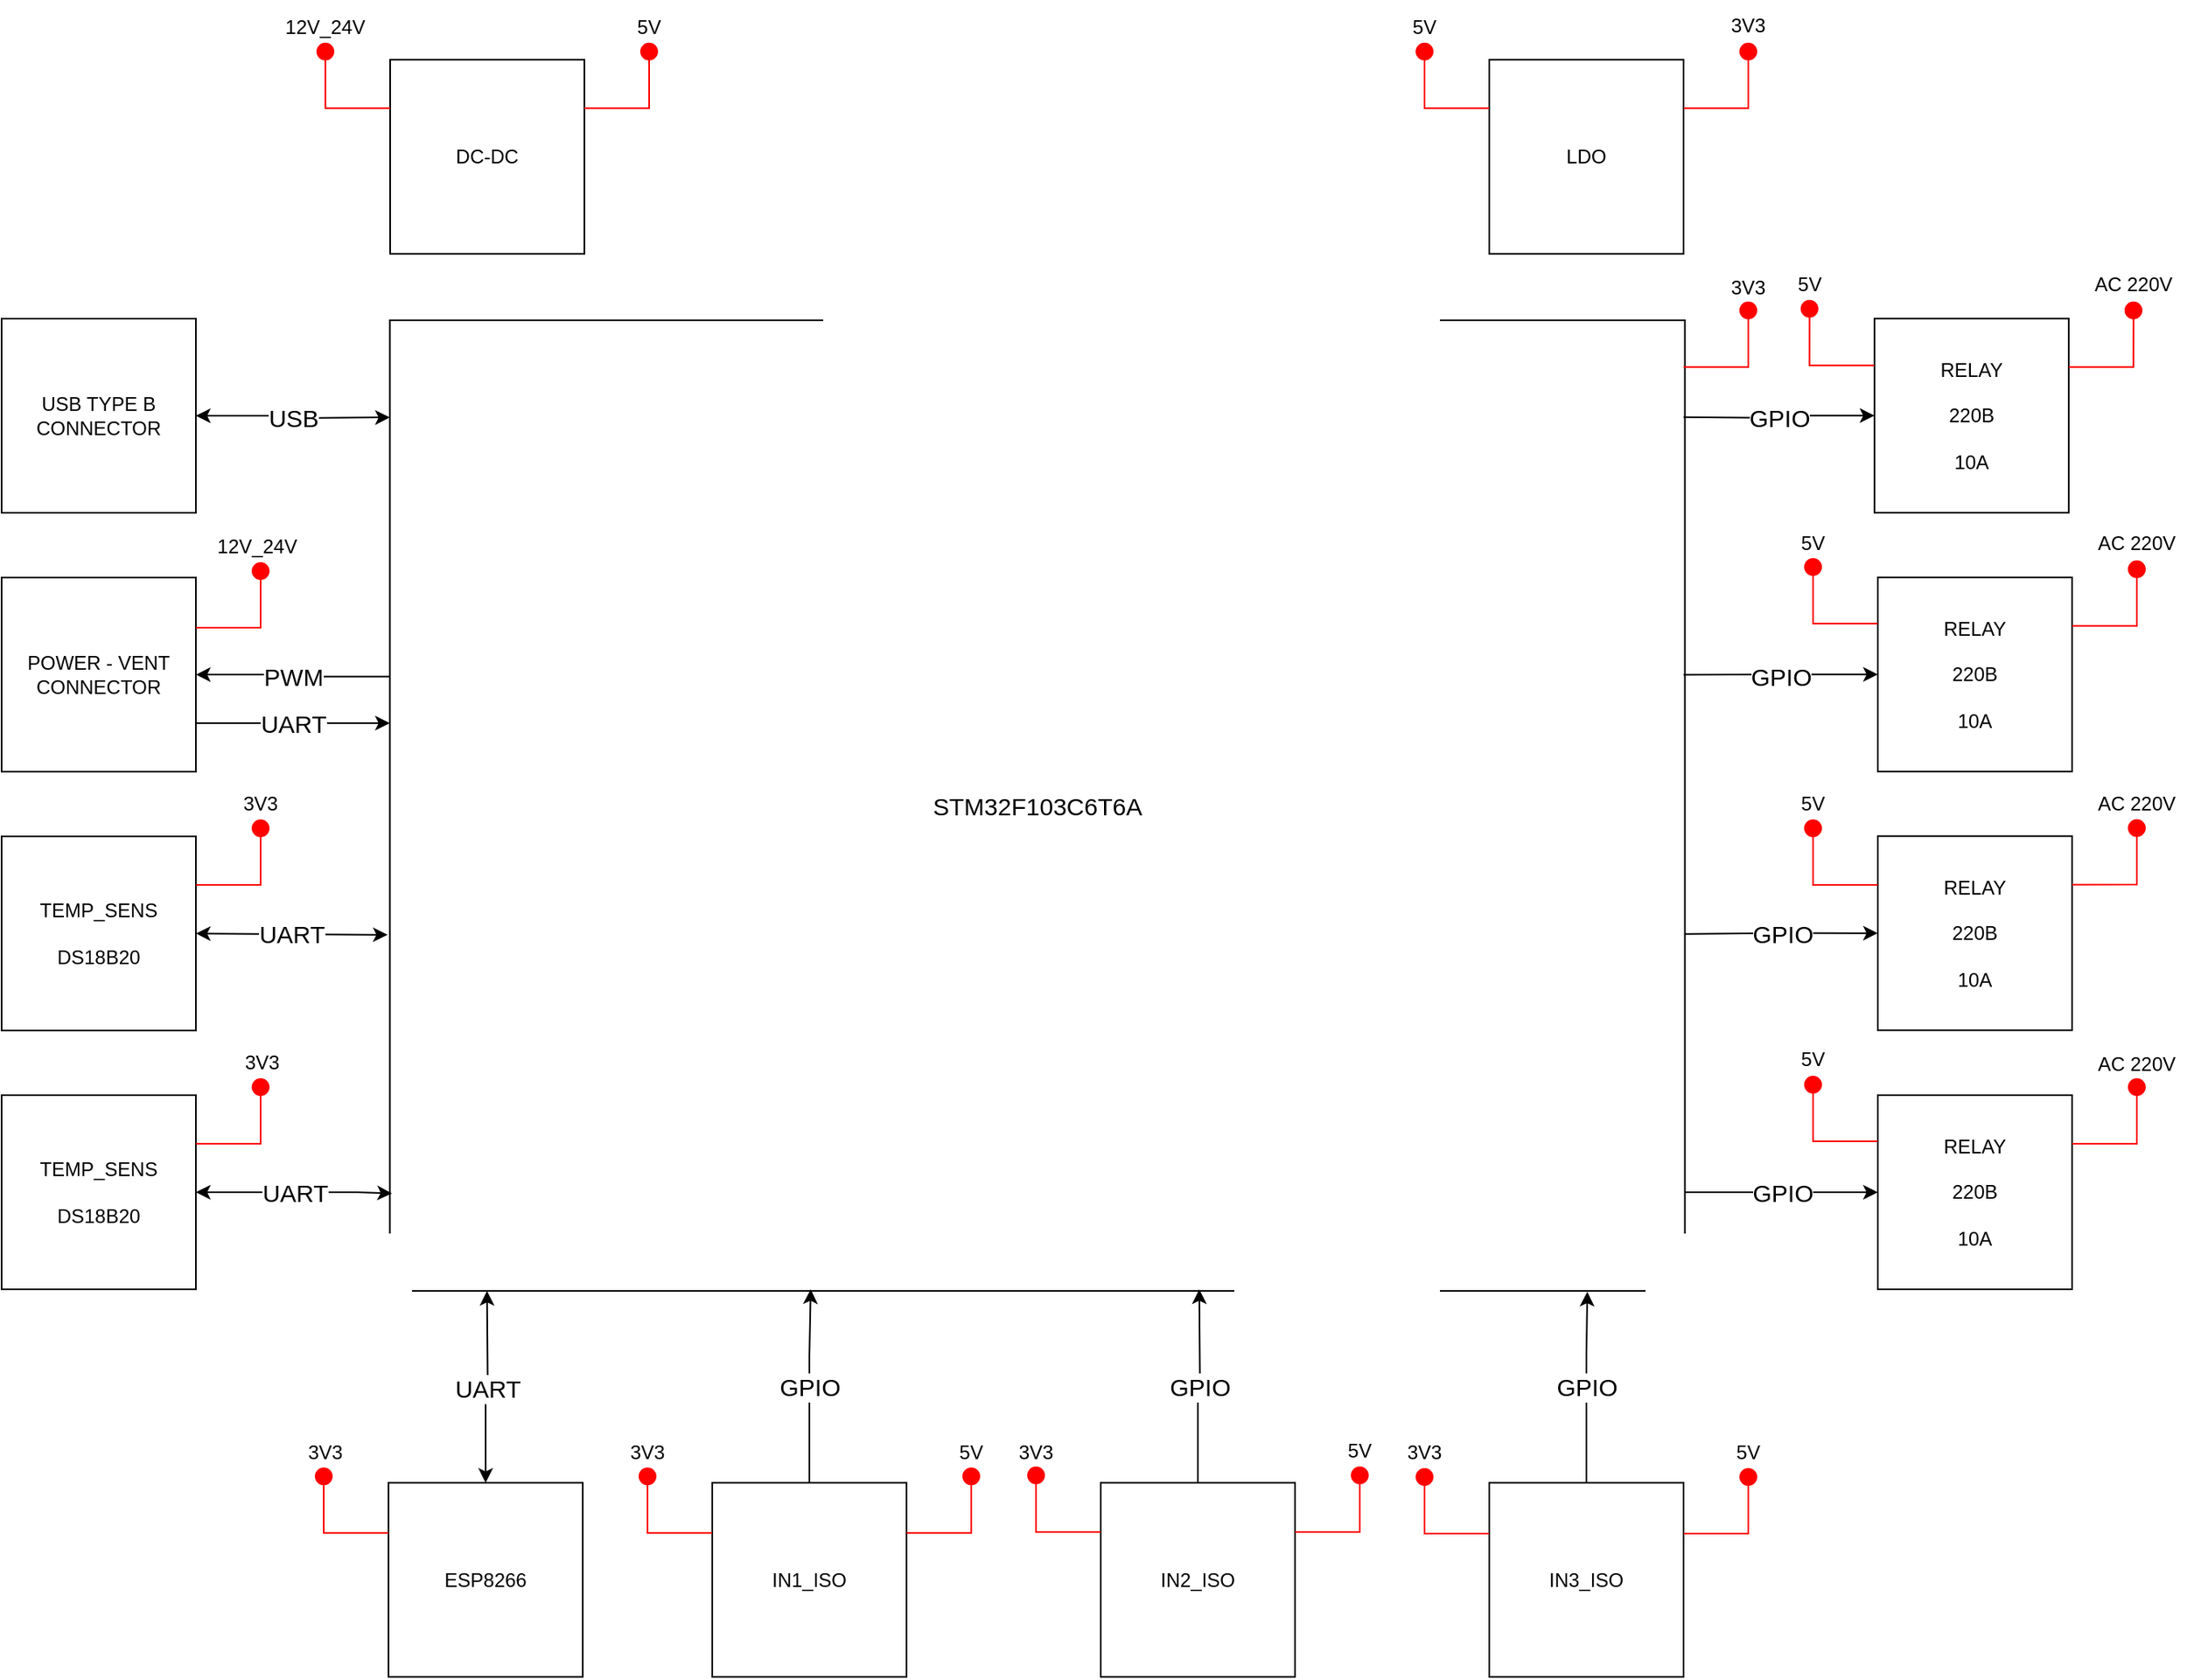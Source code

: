 <mxfile version="20.4.2" type="device"><diagram id="Ssp_M313kuWaiaIl4EEf" name="Страница 1"><mxGraphModel dx="1730" dy="855" grid="1" gridSize="10" guides="1" tooltips="1" connect="1" arrows="1" fold="1" page="1" pageScale="1" pageWidth="827" pageHeight="1169" math="0" shadow="0"><root><mxCell id="0"/><mxCell id="1" parent="0"/><mxCell id="TNRMfxniC4yAMkWLHZtU-1" value="STM32F103C6T6A" style="rounded=0;whiteSpace=wrap;html=1;fontSize=15;" parent="1" vertex="1"><mxGeometry x="349.82" y="241" width="800" height="600" as="geometry"/></mxCell><mxCell id="TNRMfxniC4yAMkWLHZtU-107" value="UART" style="edgeStyle=orthogonalEdgeStyle;rounded=0;orthogonalLoop=1;jettySize=auto;html=1;exitX=1;exitY=0.75;exitDx=0;exitDy=0;strokeColor=#000000;fontSize=15;startArrow=none;startFill=0;endArrow=classic;endFill=1;" parent="1" source="TNRMfxniC4yAMkWLHZtU-19" edge="1"><mxGeometry relative="1" as="geometry"><mxPoint x="349.82" y="490" as="targetPoint"/></mxGeometry></mxCell><mxCell id="TNRMfxniC4yAMkWLHZtU-19" value="POWER - VENT CONNECTOR" style="rounded=0;whiteSpace=wrap;html=1;" parent="1" vertex="1"><mxGeometry x="110" y="400.03" width="120" height="120" as="geometry"/></mxCell><mxCell id="TNRMfxniC4yAMkWLHZtU-20" style="edgeStyle=orthogonalEdgeStyle;rounded=0;orthogonalLoop=1;jettySize=auto;html=1;exitX=1;exitY=0.25;exitDx=0;exitDy=0;startArrow=none;startFill=0;endArrow=none;endFill=0;strokeColor=#FF0000;" parent="1" edge="1"><mxGeometry relative="1" as="geometry"><mxPoint x="270" y="401.03" as="targetPoint"/><mxPoint x="230" y="431.03" as="sourcePoint"/><Array as="points"><mxPoint x="270" y="431.03"/></Array></mxGeometry></mxCell><mxCell id="TNRMfxniC4yAMkWLHZtU-21" value="" style="ellipse;whiteSpace=wrap;html=1;aspect=fixed;fillColor=#FF0000;strokeColor=#FF0000;" parent="1" vertex="1"><mxGeometry x="265" y="391.03" width="10" height="10" as="geometry"/></mxCell><mxCell id="TNRMfxniC4yAMkWLHZtU-22" value="12V_24V" style="text;html=1;strokeColor=none;fillColor=none;align=center;verticalAlign=middle;whiteSpace=wrap;rounded=0;" parent="1" vertex="1"><mxGeometry x="238" y="366.03" width="60" height="30" as="geometry"/></mxCell><mxCell id="TNRMfxniC4yAMkWLHZtU-23" value="TEMP_SENS&lt;br&gt;&lt;br&gt;DS18B20" style="rounded=0;whiteSpace=wrap;html=1;" parent="1" vertex="1"><mxGeometry x="110" y="560.03" width="120" height="120" as="geometry"/></mxCell><mxCell id="TNRMfxniC4yAMkWLHZtU-24" value="TEMP_SENS&lt;br&gt;&lt;br&gt;DS18B20" style="rounded=0;whiteSpace=wrap;html=1;" parent="1" vertex="1"><mxGeometry x="110" y="720" width="120" height="120" as="geometry"/></mxCell><mxCell id="TNRMfxniC4yAMkWLHZtU-25" value="IN1_ISO" style="rounded=0;whiteSpace=wrap;html=1;" parent="1" vertex="1"><mxGeometry x="549" y="959.6" width="120" height="120" as="geometry"/></mxCell><mxCell id="TNRMfxniC4yAMkWLHZtU-26" value="IN2_ISO" style="rounded=0;whiteSpace=wrap;html=1;" parent="1" vertex="1"><mxGeometry x="789" y="959.6" width="120" height="120" as="geometry"/></mxCell><mxCell id="TNRMfxniC4yAMkWLHZtU-27" value="IN3_ISO" style="rounded=0;whiteSpace=wrap;html=1;" parent="1" vertex="1"><mxGeometry x="1029" y="959.6" width="120" height="120" as="geometry"/></mxCell><mxCell id="TNRMfxniC4yAMkWLHZtU-28" value="USB TYPE B CONNECTOR" style="rounded=0;whiteSpace=wrap;html=1;" parent="1" vertex="1"><mxGeometry x="110" y="240" width="120" height="120" as="geometry"/></mxCell><mxCell id="TNRMfxniC4yAMkWLHZtU-68" value="GPIO" style="edgeStyle=orthogonalEdgeStyle;rounded=0;orthogonalLoop=1;jettySize=auto;html=1;exitX=0;exitY=0.5;exitDx=0;exitDy=0;strokeColor=#000000;fontSize=15;startArrow=classic;startFill=1;endArrow=none;endFill=0;" parent="1" source="TNRMfxniC4yAMkWLHZtU-33" edge="1"><mxGeometry relative="1" as="geometry"><mxPoint x="1149" y="300.89" as="targetPoint"/></mxGeometry></mxCell><mxCell id="TNRMfxniC4yAMkWLHZtU-33" value="RELAY&lt;br&gt;&lt;br&gt;220B&lt;br&gt;&lt;br&gt;10A" style="rounded=0;whiteSpace=wrap;html=1;" parent="1" vertex="1"><mxGeometry x="1266.94" y="239.92" width="120" height="120" as="geometry"/></mxCell><mxCell id="TNRMfxniC4yAMkWLHZtU-108" value="GPIO" style="edgeStyle=orthogonalEdgeStyle;rounded=0;orthogonalLoop=1;jettySize=auto;html=1;exitX=0;exitY=0.5;exitDx=0;exitDy=0;entryX=1;entryY=0.367;entryDx=0;entryDy=0;entryPerimeter=0;strokeColor=#000000;fontSize=15;startArrow=classic;startFill=1;endArrow=none;endFill=0;" parent="1" source="TNRMfxniC4yAMkWLHZtU-34" edge="1"><mxGeometry relative="1" as="geometry"><mxPoint x="1149" y="460.09" as="targetPoint"/></mxGeometry></mxCell><mxCell id="TNRMfxniC4yAMkWLHZtU-34" value="RELAY&lt;br&gt;&lt;br&gt;220B&lt;br&gt;&lt;br&gt;10A" style="rounded=0;whiteSpace=wrap;html=1;" parent="1" vertex="1"><mxGeometry x="1269" y="399.92" width="120" height="120" as="geometry"/></mxCell><mxCell id="TNRMfxniC4yAMkWLHZtU-35" value="RELAY&lt;br&gt;&lt;br&gt;220B&lt;br&gt;&lt;br&gt;10A" style="rounded=0;whiteSpace=wrap;html=1;" parent="1" vertex="1"><mxGeometry x="1269" y="559.84" width="120" height="120" as="geometry"/></mxCell><mxCell id="TNRMfxniC4yAMkWLHZtU-36" value="RELAY&lt;br&gt;&lt;br&gt;220B&lt;br&gt;&lt;br&gt;10A" style="rounded=0;whiteSpace=wrap;html=1;" parent="1" vertex="1"><mxGeometry x="1269" y="720" width="120" height="120" as="geometry"/></mxCell><mxCell id="TNRMfxniC4yAMkWLHZtU-41" style="edgeStyle=orthogonalEdgeStyle;rounded=0;orthogonalLoop=1;jettySize=auto;html=1;exitX=1;exitY=0.25;exitDx=0;exitDy=0;startArrow=none;startFill=0;endArrow=none;endFill=0;strokeColor=#FF0000;" parent="1" edge="1"><mxGeometry relative="1" as="geometry"><mxPoint x="1189.0" y="239.89" as="targetPoint"/><mxPoint x="1149.0" y="269.89" as="sourcePoint"/><Array as="points"><mxPoint x="1189" y="269.89"/></Array></mxGeometry></mxCell><mxCell id="TNRMfxniC4yAMkWLHZtU-42" value="" style="ellipse;whiteSpace=wrap;html=1;aspect=fixed;fillColor=#FF0000;strokeColor=#FF0000;" parent="1" vertex="1"><mxGeometry x="1184" y="229.89" width="10" height="10" as="geometry"/></mxCell><mxCell id="TNRMfxniC4yAMkWLHZtU-43" value="3V3" style="text;html=1;strokeColor=none;fillColor=none;align=center;verticalAlign=middle;whiteSpace=wrap;rounded=0;" parent="1" vertex="1"><mxGeometry x="1159" y="205.89" width="60" height="30" as="geometry"/></mxCell><mxCell id="TNRMfxniC4yAMkWLHZtU-44" style="edgeStyle=orthogonalEdgeStyle;rounded=0;orthogonalLoop=1;jettySize=auto;html=1;exitX=1;exitY=0.25;exitDx=0;exitDy=0;startArrow=none;startFill=0;endArrow=none;endFill=0;strokeColor=#FF0000;" parent="1" edge="1"><mxGeometry relative="1" as="geometry"><mxPoint x="1426.94" y="239.89" as="targetPoint"/><mxPoint x="1386.94" y="269.89" as="sourcePoint"/><Array as="points"><mxPoint x="1426.94" y="269.89"/></Array></mxGeometry></mxCell><mxCell id="TNRMfxniC4yAMkWLHZtU-45" value="" style="ellipse;whiteSpace=wrap;html=1;aspect=fixed;fillColor=#FF0000;strokeColor=#FF0000;" parent="1" vertex="1"><mxGeometry x="1421.94" y="229.89" width="10" height="10" as="geometry"/></mxCell><mxCell id="TNRMfxniC4yAMkWLHZtU-46" value="AC 220V" style="text;html=1;strokeColor=none;fillColor=none;align=center;verticalAlign=middle;whiteSpace=wrap;rounded=0;" parent="1" vertex="1"><mxGeometry x="1396.94" y="203.89" width="60" height="30" as="geometry"/></mxCell><mxCell id="TNRMfxniC4yAMkWLHZtU-47" style="edgeStyle=orthogonalEdgeStyle;rounded=0;orthogonalLoop=1;jettySize=auto;html=1;exitX=1;exitY=0.25;exitDx=0;exitDy=0;startArrow=none;startFill=0;endArrow=none;endFill=0;strokeColor=#FF0000;" parent="1" edge="1"><mxGeometry relative="1" as="geometry"><mxPoint x="1429" y="399.92" as="targetPoint"/><mxPoint x="1389" y="429.92" as="sourcePoint"/><Array as="points"><mxPoint x="1429" y="429.92"/></Array></mxGeometry></mxCell><mxCell id="TNRMfxniC4yAMkWLHZtU-48" value="" style="ellipse;whiteSpace=wrap;html=1;aspect=fixed;fillColor=#FF0000;strokeColor=#FF0000;" parent="1" vertex="1"><mxGeometry x="1424" y="389.92" width="10" height="10" as="geometry"/></mxCell><mxCell id="TNRMfxniC4yAMkWLHZtU-49" value="AC 220V" style="text;html=1;strokeColor=none;fillColor=none;align=center;verticalAlign=middle;whiteSpace=wrap;rounded=0;" parent="1" vertex="1"><mxGeometry x="1399" y="363.92" width="60" height="30" as="geometry"/></mxCell><mxCell id="TNRMfxniC4yAMkWLHZtU-50" style="edgeStyle=orthogonalEdgeStyle;rounded=0;orthogonalLoop=1;jettySize=auto;html=1;exitX=1;exitY=0.25;exitDx=0;exitDy=0;startArrow=none;startFill=0;endArrow=none;endFill=0;strokeColor=#FF0000;" parent="1" edge="1"><mxGeometry relative="1" as="geometry"><mxPoint x="1429" y="720" as="targetPoint"/><mxPoint x="1389" y="750" as="sourcePoint"/><Array as="points"><mxPoint x="1429" y="750"/></Array></mxGeometry></mxCell><mxCell id="TNRMfxniC4yAMkWLHZtU-51" value="" style="ellipse;whiteSpace=wrap;html=1;aspect=fixed;fillColor=#FF0000;strokeColor=#FF0000;" parent="1" vertex="1"><mxGeometry x="1424" y="710" width="10" height="10" as="geometry"/></mxCell><mxCell id="TNRMfxniC4yAMkWLHZtU-52" value="AC 220V" style="text;html=1;strokeColor=none;fillColor=none;align=center;verticalAlign=middle;whiteSpace=wrap;rounded=0;" parent="1" vertex="1"><mxGeometry x="1399" y="686" width="60" height="30" as="geometry"/></mxCell><mxCell id="TNRMfxniC4yAMkWLHZtU-53" style="edgeStyle=orthogonalEdgeStyle;rounded=0;orthogonalLoop=1;jettySize=auto;html=1;exitX=1;exitY=0.25;exitDx=0;exitDy=0;startArrow=none;startFill=0;endArrow=none;endFill=0;strokeColor=#FF0000;" parent="1" edge="1"><mxGeometry relative="1" as="geometry"><mxPoint x="1429" y="559.84" as="targetPoint"/><mxPoint x="1389" y="589.84" as="sourcePoint"/><Array as="points"><mxPoint x="1429" y="589.84"/></Array></mxGeometry></mxCell><mxCell id="TNRMfxniC4yAMkWLHZtU-54" value="" style="ellipse;whiteSpace=wrap;html=1;aspect=fixed;fillColor=#FF0000;strokeColor=#FF0000;" parent="1" vertex="1"><mxGeometry x="1424" y="549.84" width="10" height="10" as="geometry"/></mxCell><mxCell id="TNRMfxniC4yAMkWLHZtU-55" value="AC 220V" style="text;html=1;strokeColor=none;fillColor=none;align=center;verticalAlign=middle;whiteSpace=wrap;rounded=0;" parent="1" vertex="1"><mxGeometry x="1399" y="524.84" width="60" height="30" as="geometry"/></mxCell><mxCell id="TNRMfxniC4yAMkWLHZtU-56" style="edgeStyle=orthogonalEdgeStyle;rounded=0;orthogonalLoop=1;jettySize=auto;html=1;exitX=1;exitY=0.25;exitDx=0;exitDy=0;startArrow=none;startFill=0;endArrow=none;endFill=0;strokeColor=#FF0000;" parent="1" edge="1"><mxGeometry relative="1" as="geometry"><mxPoint x="270.0" y="560.03" as="targetPoint"/><mxPoint x="230.0" y="590.03" as="sourcePoint"/><Array as="points"><mxPoint x="270" y="590.03"/></Array></mxGeometry></mxCell><mxCell id="TNRMfxniC4yAMkWLHZtU-57" value="" style="ellipse;whiteSpace=wrap;html=1;aspect=fixed;fillColor=#FF0000;strokeColor=#FF0000;" parent="1" vertex="1"><mxGeometry x="265" y="550.03" width="10" height="10" as="geometry"/></mxCell><mxCell id="TNRMfxniC4yAMkWLHZtU-58" value="3V3" style="text;html=1;strokeColor=none;fillColor=none;align=center;verticalAlign=middle;whiteSpace=wrap;rounded=0;" parent="1" vertex="1"><mxGeometry x="240" y="525.03" width="60" height="30" as="geometry"/></mxCell><mxCell id="TNRMfxniC4yAMkWLHZtU-59" style="edgeStyle=orthogonalEdgeStyle;rounded=0;orthogonalLoop=1;jettySize=auto;html=1;exitX=1;exitY=0.25;exitDx=0;exitDy=0;startArrow=none;startFill=0;endArrow=none;endFill=0;strokeColor=#FF0000;" parent="1" edge="1"><mxGeometry relative="1" as="geometry"><mxPoint x="270.0" y="719.98" as="targetPoint"/><mxPoint x="230.0" y="749.98" as="sourcePoint"/><Array as="points"><mxPoint x="270" y="749.98"/></Array></mxGeometry></mxCell><mxCell id="TNRMfxniC4yAMkWLHZtU-60" value="" style="ellipse;whiteSpace=wrap;html=1;aspect=fixed;fillColor=#FF0000;strokeColor=#FF0000;" parent="1" vertex="1"><mxGeometry x="265" y="709.98" width="10" height="10" as="geometry"/></mxCell><mxCell id="TNRMfxniC4yAMkWLHZtU-61" value="3V3" style="text;html=1;strokeColor=none;fillColor=none;align=center;verticalAlign=middle;whiteSpace=wrap;rounded=0;" parent="1" vertex="1"><mxGeometry x="241" y="684.98" width="60" height="30" as="geometry"/></mxCell><mxCell id="TNRMfxniC4yAMkWLHZtU-91" value="LDO" style="rounded=0;whiteSpace=wrap;html=1;" parent="1" vertex="1"><mxGeometry x="1029" y="79.89" width="120" height="120" as="geometry"/></mxCell><mxCell id="TNRMfxniC4yAMkWLHZtU-92" style="edgeStyle=orthogonalEdgeStyle;rounded=0;orthogonalLoop=1;jettySize=auto;html=1;exitX=1;exitY=0.25;exitDx=0;exitDy=0;startArrow=none;startFill=0;endArrow=none;endFill=0;strokeColor=#FF0000;" parent="1" edge="1"><mxGeometry relative="1" as="geometry"><mxPoint x="1189" y="79.89" as="targetPoint"/><mxPoint x="1149" y="109.89" as="sourcePoint"/><Array as="points"><mxPoint x="1189" y="109.89"/></Array></mxGeometry></mxCell><mxCell id="TNRMfxniC4yAMkWLHZtU-93" value="" style="ellipse;whiteSpace=wrap;html=1;aspect=fixed;fillColor=#FF0000;strokeColor=#FF0000;" parent="1" vertex="1"><mxGeometry x="1184" y="69.89" width="10" height="10" as="geometry"/></mxCell><mxCell id="TNRMfxniC4yAMkWLHZtU-94" style="edgeStyle=orthogonalEdgeStyle;rounded=0;orthogonalLoop=1;jettySize=auto;html=1;exitX=0;exitY=0.25;exitDx=0;exitDy=0;startArrow=none;startFill=0;endArrow=none;endFill=0;strokeColor=#FF0000;" parent="1" edge="1"><mxGeometry relative="1" as="geometry"><mxPoint x="989" y="79.89" as="targetPoint"/><mxPoint x="1029" y="109.89" as="sourcePoint"/><Array as="points"><mxPoint x="989" y="109.89"/></Array></mxGeometry></mxCell><mxCell id="TNRMfxniC4yAMkWLHZtU-95" value="" style="ellipse;whiteSpace=wrap;html=1;aspect=fixed;fillColor=#FF0000;strokeColor=#FF0000;" parent="1" vertex="1"><mxGeometry x="984" y="69.89" width="10" height="10" as="geometry"/></mxCell><mxCell id="TNRMfxniC4yAMkWLHZtU-96" value="5V" style="text;html=1;strokeColor=none;fillColor=none;align=center;verticalAlign=middle;whiteSpace=wrap;rounded=0;" parent="1" vertex="1"><mxGeometry x="959" y="44.89" width="60" height="30" as="geometry"/></mxCell><mxCell id="TNRMfxniC4yAMkWLHZtU-97" value="3V3" style="text;html=1;strokeColor=none;fillColor=none;align=center;verticalAlign=middle;whiteSpace=wrap;rounded=0;" parent="1" vertex="1"><mxGeometry x="1159" y="43.89" width="60" height="30" as="geometry"/></mxCell><mxCell id="TNRMfxniC4yAMkWLHZtU-98" value="UART" style="edgeStyle=orthogonalEdgeStyle;rounded=0;orthogonalLoop=1;jettySize=auto;html=1;exitX=1;exitY=0.5;exitDx=0;exitDy=0;entryX=-0.003;entryY=0.136;entryDx=0;entryDy=0;entryPerimeter=0;strokeColor=#000000;fontSize=15;startArrow=classic;startFill=1;endArrow=classic;endFill=1;" parent="1" source="TNRMfxniC4yAMkWLHZtU-23" edge="1"><mxGeometry relative="1" as="geometry"><mxPoint x="269.82" y="621.03" as="sourcePoint"/><mxPoint x="348.5" y="620.87" as="targetPoint"/><Array as="points"><mxPoint x="229.82" y="621"/></Array></mxGeometry></mxCell><mxCell id="TNRMfxniC4yAMkWLHZtU-99" value="UART" style="edgeStyle=orthogonalEdgeStyle;rounded=0;orthogonalLoop=1;jettySize=auto;html=1;exitX=1;exitY=0.5;exitDx=0;exitDy=0;entryX=0.003;entryY=0.863;entryDx=0;entryDy=0;entryPerimeter=0;strokeColor=#000000;fontSize=15;startArrow=classic;startFill=1;endArrow=classic;endFill=1;" parent="1" source="TNRMfxniC4yAMkWLHZtU-24" edge="1"><mxGeometry relative="1" as="geometry"><mxPoint x="269.82" y="781" as="sourcePoint"/><mxPoint x="351.14" y="780.72" as="targetPoint"/><Array as="points"><mxPoint x="329.82" y="781"/></Array></mxGeometry></mxCell><mxCell id="TNRMfxniC4yAMkWLHZtU-100" value="USB" style="edgeStyle=orthogonalEdgeStyle;rounded=0;orthogonalLoop=1;jettySize=auto;html=1;exitX=1;exitY=0.5;exitDx=0;exitDy=0;entryX=0;entryY=0.5;entryDx=0;entryDy=0;strokeColor=#000000;startArrow=classic;startFill=1;endArrow=classic;endFill=1;fontSize=15;" parent="1" source="TNRMfxniC4yAMkWLHZtU-28" edge="1"><mxGeometry relative="1" as="geometry"><mxPoint x="269.82" y="301" as="sourcePoint"/><mxPoint x="349.82" y="301" as="targetPoint"/></mxGeometry></mxCell><mxCell id="TNRMfxniC4yAMkWLHZtU-102" value="GPIO" style="edgeStyle=orthogonalEdgeStyle;rounded=0;orthogonalLoop=1;jettySize=auto;html=1;exitX=0;exitY=0.5;exitDx=0;exitDy=0;entryX=1.002;entryY=0.615;entryDx=0;entryDy=0;entryPerimeter=0;strokeColor=#000000;fontSize=15;startArrow=classic;startFill=1;endArrow=none;endFill=0;" parent="1" edge="1"><mxGeometry relative="1" as="geometry"><mxPoint x="1269" y="619.84" as="sourcePoint"/><mxPoint x="1149.88" y="620.41" as="targetPoint"/><Array as="points"><mxPoint x="1210" y="620.81"/></Array></mxGeometry></mxCell><mxCell id="TNRMfxniC4yAMkWLHZtU-103" value="GPIO" style="edgeStyle=orthogonalEdgeStyle;rounded=0;orthogonalLoop=1;jettySize=auto;html=1;strokeColor=#000000;fontSize=15;startArrow=classic;startFill=1;endArrow=none;endFill=0;exitX=0;exitY=0.5;exitDx=0;exitDy=0;" parent="1" source="TNRMfxniC4yAMkWLHZtU-36" edge="1"><mxGeometry relative="1" as="geometry"><mxPoint x="1269" y="802.89" as="sourcePoint"/><mxPoint x="1149.82" y="780" as="targetPoint"/><Array as="points"><mxPoint x="1152.82" y="780"/></Array></mxGeometry></mxCell><mxCell id="TNRMfxniC4yAMkWLHZtU-106" value="PWM" style="edgeStyle=orthogonalEdgeStyle;rounded=0;orthogonalLoop=1;jettySize=auto;html=1;exitX=1;exitY=0.5;exitDx=0;exitDy=0;strokeColor=#000000;fontSize=15;startArrow=classic;startFill=1;endArrow=none;endFill=0;entryX=0;entryY=0.367;entryDx=0;entryDy=0;entryPerimeter=0;" parent="1" source="TNRMfxniC4yAMkWLHZtU-19" target="TNRMfxniC4yAMkWLHZtU-1" edge="1"><mxGeometry relative="1" as="geometry"><mxPoint x="269.82" y="461.03" as="sourcePoint"/><mxPoint x="339.82" y="481" as="targetPoint"/><Array as="points"/></mxGeometry></mxCell><mxCell id="TNRMfxniC4yAMkWLHZtU-125" value="UART" style="edgeStyle=orthogonalEdgeStyle;rounded=0;orthogonalLoop=1;jettySize=auto;html=1;exitX=0.5;exitY=0;exitDx=0;exitDy=0;entryX=0.25;entryY=1;entryDx=0;entryDy=0;strokeColor=#000000;fontSize=15;startArrow=classic;startFill=1;endArrow=classic;endFill=1;" parent="1" source="TNRMfxniC4yAMkWLHZtU-121" edge="1"><mxGeometry relative="1" as="geometry"><mxPoint x="409.82" y="841" as="targetPoint"/></mxGeometry></mxCell><mxCell id="TNRMfxniC4yAMkWLHZtU-121" value="ESP8266" style="rounded=0;whiteSpace=wrap;html=1;" parent="1" vertex="1"><mxGeometry x="349" y="959.6" width="120" height="120" as="geometry"/></mxCell><mxCell id="TNRMfxniC4yAMkWLHZtU-122" value="GPIO" style="edgeStyle=orthogonalEdgeStyle;rounded=0;orthogonalLoop=1;jettySize=auto;html=1;exitX=0.5;exitY=0;exitDx=0;exitDy=0;strokeColor=#000000;fontSize=15;startArrow=none;startFill=0;endArrow=classic;endFill=1;" parent="1" source="TNRMfxniC4yAMkWLHZtU-25" edge="1"><mxGeometry relative="1" as="geometry"><mxPoint x="609.82" y="920.6" as="sourcePoint"/><mxPoint x="609.82" y="840" as="targetPoint"/><Array as="points"><mxPoint x="608.82" y="881"/><mxPoint x="609.82" y="881"/></Array></mxGeometry></mxCell><mxCell id="TNRMfxniC4yAMkWLHZtU-123" value="GPIO" style="edgeStyle=orthogonalEdgeStyle;rounded=0;orthogonalLoop=1;jettySize=auto;html=1;exitX=0.5;exitY=0;exitDx=0;exitDy=0;entryX=0.5;entryY=1;entryDx=0;entryDy=0;strokeColor=#000000;fontSize=15;startArrow=none;startFill=0;endArrow=classic;endFill=1;" parent="1" source="TNRMfxniC4yAMkWLHZtU-26" edge="1"><mxGeometry relative="1" as="geometry"><mxPoint x="849.82" y="920" as="sourcePoint"/><mxPoint x="849.82" y="840" as="targetPoint"/></mxGeometry></mxCell><mxCell id="TNRMfxniC4yAMkWLHZtU-124" value="GPIO" style="edgeStyle=orthogonalEdgeStyle;rounded=0;orthogonalLoop=1;jettySize=auto;html=1;exitX=0.5;exitY=0;exitDx=0;exitDy=0;entryX=0.863;entryY=1.003;entryDx=0;entryDy=0;entryPerimeter=0;strokeColor=#000000;fontSize=15;startArrow=none;startFill=0;endArrow=classic;endFill=1;" parent="1" source="TNRMfxniC4yAMkWLHZtU-27" edge="1"><mxGeometry relative="1" as="geometry"><mxPoint x="1089.82" y="919.71" as="sourcePoint"/><mxPoint x="1089.54" y="841.51" as="targetPoint"/><Array as="points"><mxPoint x="1088.82" y="881"/></Array></mxGeometry></mxCell><mxCell id="TNRMfxniC4yAMkWLHZtU-126" style="edgeStyle=orthogonalEdgeStyle;rounded=0;orthogonalLoop=1;jettySize=auto;html=1;exitX=0;exitY=0.25;exitDx=0;exitDy=0;startArrow=none;startFill=0;endArrow=none;endFill=0;strokeColor=#FF0000;" parent="1" edge="1"><mxGeometry relative="1" as="geometry"><mxPoint x="309" y="960.6" as="targetPoint"/><mxPoint x="349" y="990.6" as="sourcePoint"/><Array as="points"><mxPoint x="309" y="990.6"/></Array></mxGeometry></mxCell><mxCell id="TNRMfxniC4yAMkWLHZtU-127" value="" style="ellipse;whiteSpace=wrap;html=1;aspect=fixed;fillColor=#FF0000;strokeColor=#FF0000;" parent="1" vertex="1"><mxGeometry x="304" y="950.6" width="10" height="10" as="geometry"/></mxCell><mxCell id="TNRMfxniC4yAMkWLHZtU-128" value="3V3" style="text;html=1;strokeColor=none;fillColor=none;align=center;verticalAlign=middle;whiteSpace=wrap;rounded=0;" parent="1" vertex="1"><mxGeometry x="280" y="925.6" width="60" height="30" as="geometry"/></mxCell><mxCell id="jM6siwwVm3Twn1DbTv4I-2" style="edgeStyle=orthogonalEdgeStyle;rounded=0;orthogonalLoop=1;jettySize=auto;html=1;exitX=0;exitY=0.25;exitDx=0;exitDy=0;startArrow=none;startFill=0;endArrow=none;endFill=0;strokeColor=#FF0000;" parent="1" edge="1"><mxGeometry relative="1" as="geometry"><mxPoint x="509" y="960.6" as="targetPoint"/><mxPoint x="549" y="990.6" as="sourcePoint"/><Array as="points"><mxPoint x="509" y="990.6"/></Array></mxGeometry></mxCell><mxCell id="jM6siwwVm3Twn1DbTv4I-3" value="" style="ellipse;whiteSpace=wrap;html=1;aspect=fixed;fillColor=#FF0000;strokeColor=#FF0000;" parent="1" vertex="1"><mxGeometry x="504" y="950.6" width="10" height="10" as="geometry"/></mxCell><mxCell id="jM6siwwVm3Twn1DbTv4I-4" value="3V3" style="text;html=1;strokeColor=none;fillColor=none;align=center;verticalAlign=middle;whiteSpace=wrap;rounded=0;" parent="1" vertex="1"><mxGeometry x="479" y="925.6" width="60" height="30" as="geometry"/></mxCell><mxCell id="jM6siwwVm3Twn1DbTv4I-5" style="edgeStyle=orthogonalEdgeStyle;rounded=0;orthogonalLoop=1;jettySize=auto;html=1;exitX=1;exitY=0.25;exitDx=0;exitDy=0;startArrow=none;startFill=0;endArrow=none;endFill=0;strokeColor=#FF0000;" parent="1" edge="1"><mxGeometry relative="1" as="geometry"><mxPoint x="709.0" y="960.6" as="targetPoint"/><mxPoint x="669.0" y="990.6" as="sourcePoint"/><Array as="points"><mxPoint x="709" y="990.6"/></Array></mxGeometry></mxCell><mxCell id="jM6siwwVm3Twn1DbTv4I-6" value="" style="ellipse;whiteSpace=wrap;html=1;aspect=fixed;fillColor=#FF0000;strokeColor=#FF0000;" parent="1" vertex="1"><mxGeometry x="704" y="950.6" width="10" height="10" as="geometry"/></mxCell><mxCell id="jM6siwwVm3Twn1DbTv4I-7" value="5V" style="text;html=1;strokeColor=none;fillColor=none;align=center;verticalAlign=middle;whiteSpace=wrap;rounded=0;" parent="1" vertex="1"><mxGeometry x="679" y="925.6" width="60" height="30" as="geometry"/></mxCell><mxCell id="jM6siwwVm3Twn1DbTv4I-8" style="edgeStyle=orthogonalEdgeStyle;rounded=0;orthogonalLoop=1;jettySize=auto;html=1;exitX=0;exitY=0.25;exitDx=0;exitDy=0;startArrow=none;startFill=0;endArrow=none;endFill=0;strokeColor=#FF0000;" parent="1" edge="1"><mxGeometry relative="1" as="geometry"><mxPoint x="749" y="960" as="targetPoint"/><mxPoint x="789" y="990" as="sourcePoint"/><Array as="points"><mxPoint x="749" y="990"/></Array></mxGeometry></mxCell><mxCell id="jM6siwwVm3Twn1DbTv4I-9" value="" style="ellipse;whiteSpace=wrap;html=1;aspect=fixed;fillColor=#FF0000;strokeColor=#FF0000;" parent="1" vertex="1"><mxGeometry x="744" y="950" width="10" height="10" as="geometry"/></mxCell><mxCell id="jM6siwwVm3Twn1DbTv4I-10" value="3V3" style="text;html=1;strokeColor=none;fillColor=none;align=center;verticalAlign=middle;whiteSpace=wrap;rounded=0;" parent="1" vertex="1"><mxGeometry x="719" y="926" width="60" height="30" as="geometry"/></mxCell><mxCell id="jM6siwwVm3Twn1DbTv4I-11" style="edgeStyle=orthogonalEdgeStyle;rounded=0;orthogonalLoop=1;jettySize=auto;html=1;exitX=1;exitY=0.25;exitDx=0;exitDy=0;startArrow=none;startFill=0;endArrow=none;endFill=0;strokeColor=#FF0000;" parent="1" edge="1"><mxGeometry relative="1" as="geometry"><mxPoint x="949.0" y="960" as="targetPoint"/><mxPoint x="909.0" y="990" as="sourcePoint"/><Array as="points"><mxPoint x="949" y="990"/></Array></mxGeometry></mxCell><mxCell id="jM6siwwVm3Twn1DbTv4I-12" value="" style="ellipse;whiteSpace=wrap;html=1;aspect=fixed;fillColor=#FF0000;strokeColor=#FF0000;" parent="1" vertex="1"><mxGeometry x="944" y="950" width="10" height="10" as="geometry"/></mxCell><mxCell id="jM6siwwVm3Twn1DbTv4I-13" value="5V" style="text;html=1;strokeColor=none;fillColor=none;align=center;verticalAlign=middle;whiteSpace=wrap;rounded=0;" parent="1" vertex="1"><mxGeometry x="919" y="925" width="60" height="30" as="geometry"/></mxCell><mxCell id="jM6siwwVm3Twn1DbTv4I-14" style="edgeStyle=orthogonalEdgeStyle;rounded=0;orthogonalLoop=1;jettySize=auto;html=1;exitX=0;exitY=0.25;exitDx=0;exitDy=0;startArrow=none;startFill=0;endArrow=none;endFill=0;strokeColor=#FF0000;" parent="1" edge="1"><mxGeometry relative="1" as="geometry"><mxPoint x="989" y="961.0" as="targetPoint"/><mxPoint x="1029" y="991.0" as="sourcePoint"/><Array as="points"><mxPoint x="989" y="991"/></Array></mxGeometry></mxCell><mxCell id="jM6siwwVm3Twn1DbTv4I-15" value="" style="ellipse;whiteSpace=wrap;html=1;aspect=fixed;fillColor=#FF0000;strokeColor=#FF0000;" parent="1" vertex="1"><mxGeometry x="984" y="951" width="10" height="10" as="geometry"/></mxCell><mxCell id="jM6siwwVm3Twn1DbTv4I-16" value="3V3" style="text;html=1;strokeColor=none;fillColor=none;align=center;verticalAlign=middle;whiteSpace=wrap;rounded=0;" parent="1" vertex="1"><mxGeometry x="959" y="926" width="60" height="30" as="geometry"/></mxCell><mxCell id="jM6siwwVm3Twn1DbTv4I-17" style="edgeStyle=orthogonalEdgeStyle;rounded=0;orthogonalLoop=1;jettySize=auto;html=1;exitX=1;exitY=0.25;exitDx=0;exitDy=0;startArrow=none;startFill=0;endArrow=none;endFill=0;strokeColor=#FF0000;" parent="1" edge="1"><mxGeometry relative="1" as="geometry"><mxPoint x="1189.0" y="961.0" as="targetPoint"/><mxPoint x="1149.0" y="991.0" as="sourcePoint"/><Array as="points"><mxPoint x="1189" y="991"/></Array></mxGeometry></mxCell><mxCell id="jM6siwwVm3Twn1DbTv4I-18" value="" style="ellipse;whiteSpace=wrap;html=1;aspect=fixed;fillColor=#FF0000;strokeColor=#FF0000;" parent="1" vertex="1"><mxGeometry x="1184" y="951" width="10" height="10" as="geometry"/></mxCell><mxCell id="jM6siwwVm3Twn1DbTv4I-19" value="5V" style="text;html=1;strokeColor=none;fillColor=none;align=center;verticalAlign=middle;whiteSpace=wrap;rounded=0;" parent="1" vertex="1"><mxGeometry x="1159" y="926" width="60" height="30" as="geometry"/></mxCell><mxCell id="CYagUpxI7GjRALT1jIPx-7" value="DC-DC" style="rounded=0;whiteSpace=wrap;html=1;" parent="1" vertex="1"><mxGeometry x="350.0" y="79.89" width="120" height="120" as="geometry"/></mxCell><mxCell id="CYagUpxI7GjRALT1jIPx-8" style="edgeStyle=orthogonalEdgeStyle;rounded=0;orthogonalLoop=1;jettySize=auto;html=1;exitX=1;exitY=0.25;exitDx=0;exitDy=0;startArrow=none;startFill=0;endArrow=none;endFill=0;strokeColor=#FF0000;" parent="1" edge="1"><mxGeometry relative="1" as="geometry"><mxPoint x="510.0" y="79.89" as="targetPoint"/><mxPoint x="470.0" y="109.89" as="sourcePoint"/><Array as="points"><mxPoint x="510.0" y="109.89"/></Array></mxGeometry></mxCell><mxCell id="CYagUpxI7GjRALT1jIPx-9" value="" style="ellipse;whiteSpace=wrap;html=1;aspect=fixed;fillColor=#FF0000;strokeColor=#FF0000;" parent="1" vertex="1"><mxGeometry x="505.0" y="69.89" width="10" height="10" as="geometry"/></mxCell><mxCell id="CYagUpxI7GjRALT1jIPx-10" style="edgeStyle=orthogonalEdgeStyle;rounded=0;orthogonalLoop=1;jettySize=auto;html=1;exitX=0;exitY=0.25;exitDx=0;exitDy=0;startArrow=none;startFill=0;endArrow=none;endFill=0;strokeColor=#FF0000;" parent="1" edge="1"><mxGeometry relative="1" as="geometry"><mxPoint x="310.0" y="79.89" as="targetPoint"/><mxPoint x="350.0" y="109.89" as="sourcePoint"/><Array as="points"><mxPoint x="310.0" y="109.89"/></Array></mxGeometry></mxCell><mxCell id="CYagUpxI7GjRALT1jIPx-11" value="" style="ellipse;whiteSpace=wrap;html=1;aspect=fixed;fillColor=#FF0000;strokeColor=#FF0000;" parent="1" vertex="1"><mxGeometry x="305.0" y="69.89" width="10" height="10" as="geometry"/></mxCell><mxCell id="CYagUpxI7GjRALT1jIPx-12" value="12V_24V" style="text;html=1;strokeColor=none;fillColor=none;align=center;verticalAlign=middle;whiteSpace=wrap;rounded=0;" parent="1" vertex="1"><mxGeometry x="280.0" y="44.89" width="60" height="30" as="geometry"/></mxCell><mxCell id="CYagUpxI7GjRALT1jIPx-13" value="5V" style="text;html=1;strokeColor=none;fillColor=none;align=center;verticalAlign=middle;whiteSpace=wrap;rounded=0;" parent="1" vertex="1"><mxGeometry x="480.0" y="44.89" width="60" height="30" as="geometry"/></mxCell><mxCell id="4_CuAPqkGjFZa3qUuUCk-1" style="edgeStyle=orthogonalEdgeStyle;rounded=0;orthogonalLoop=1;jettySize=auto;html=1;exitX=0;exitY=0.25;exitDx=0;exitDy=0;startArrow=none;startFill=0;endArrow=none;endFill=0;strokeColor=#FF0000;" edge="1" parent="1"><mxGeometry relative="1" as="geometry"><mxPoint x="1229" y="718.48" as="targetPoint"/><mxPoint x="1269" y="748.48" as="sourcePoint"/><Array as="points"><mxPoint x="1229" y="748.48"/></Array></mxGeometry></mxCell><mxCell id="4_CuAPqkGjFZa3qUuUCk-2" value="" style="ellipse;whiteSpace=wrap;html=1;aspect=fixed;fillColor=#FF0000;strokeColor=#FF0000;" vertex="1" parent="1"><mxGeometry x="1224" y="708.48" width="10" height="10" as="geometry"/></mxCell><mxCell id="4_CuAPqkGjFZa3qUuUCk-3" value="5V" style="text;html=1;strokeColor=none;fillColor=none;align=center;verticalAlign=middle;whiteSpace=wrap;rounded=0;" vertex="1" parent="1"><mxGeometry x="1199" y="683.48" width="60" height="30" as="geometry"/></mxCell><mxCell id="4_CuAPqkGjFZa3qUuUCk-4" style="edgeStyle=orthogonalEdgeStyle;rounded=0;orthogonalLoop=1;jettySize=auto;html=1;exitX=0;exitY=0.25;exitDx=0;exitDy=0;startArrow=none;startFill=0;endArrow=none;endFill=0;strokeColor=#FF0000;" edge="1" parent="1"><mxGeometry relative="1" as="geometry"><mxPoint x="1229" y="560.03" as="targetPoint"/><mxPoint x="1269" y="590.03" as="sourcePoint"/><Array as="points"><mxPoint x="1229" y="590.03"/></Array></mxGeometry></mxCell><mxCell id="4_CuAPqkGjFZa3qUuUCk-5" value="" style="ellipse;whiteSpace=wrap;html=1;aspect=fixed;fillColor=#FF0000;strokeColor=#FF0000;" vertex="1" parent="1"><mxGeometry x="1224" y="550.03" width="10" height="10" as="geometry"/></mxCell><mxCell id="4_CuAPqkGjFZa3qUuUCk-6" value="5V" style="text;html=1;strokeColor=none;fillColor=none;align=center;verticalAlign=middle;whiteSpace=wrap;rounded=0;" vertex="1" parent="1"><mxGeometry x="1199" y="525.03" width="60" height="30" as="geometry"/></mxCell><mxCell id="4_CuAPqkGjFZa3qUuUCk-7" style="edgeStyle=orthogonalEdgeStyle;rounded=0;orthogonalLoop=1;jettySize=auto;html=1;exitX=0;exitY=0.25;exitDx=0;exitDy=0;startArrow=none;startFill=0;endArrow=none;endFill=0;strokeColor=#FF0000;" edge="1" parent="1"><mxGeometry relative="1" as="geometry"><mxPoint x="1229" y="398.53" as="targetPoint"/><mxPoint x="1269" y="428.53" as="sourcePoint"/><Array as="points"><mxPoint x="1229" y="428.53"/></Array></mxGeometry></mxCell><mxCell id="4_CuAPqkGjFZa3qUuUCk-8" value="" style="ellipse;whiteSpace=wrap;html=1;aspect=fixed;fillColor=#FF0000;strokeColor=#FF0000;" vertex="1" parent="1"><mxGeometry x="1224" y="388.53" width="10" height="10" as="geometry"/></mxCell><mxCell id="4_CuAPqkGjFZa3qUuUCk-9" value="5V" style="text;html=1;strokeColor=none;fillColor=none;align=center;verticalAlign=middle;whiteSpace=wrap;rounded=0;" vertex="1" parent="1"><mxGeometry x="1199" y="363.53" width="60" height="30" as="geometry"/></mxCell><mxCell id="4_CuAPqkGjFZa3qUuUCk-10" style="edgeStyle=orthogonalEdgeStyle;rounded=0;orthogonalLoop=1;jettySize=auto;html=1;exitX=0;exitY=0.25;exitDx=0;exitDy=0;startArrow=none;startFill=0;endArrow=none;endFill=0;strokeColor=#FF0000;" edge="1" parent="1"><mxGeometry relative="1" as="geometry"><mxPoint x="1226.82" y="238.89" as="targetPoint"/><mxPoint x="1266.82" y="268.89" as="sourcePoint"/><Array as="points"><mxPoint x="1226.82" y="268.89"/></Array></mxGeometry></mxCell><mxCell id="4_CuAPqkGjFZa3qUuUCk-11" value="" style="ellipse;whiteSpace=wrap;html=1;aspect=fixed;fillColor=#FF0000;strokeColor=#FF0000;" vertex="1" parent="1"><mxGeometry x="1221.82" y="228.89" width="10" height="10" as="geometry"/></mxCell><mxCell id="4_CuAPqkGjFZa3qUuUCk-12" value="5V" style="text;html=1;strokeColor=none;fillColor=none;align=center;verticalAlign=middle;whiteSpace=wrap;rounded=0;" vertex="1" parent="1"><mxGeometry x="1196.82" y="203.89" width="60" height="30" as="geometry"/></mxCell></root></mxGraphModel></diagram></mxfile>